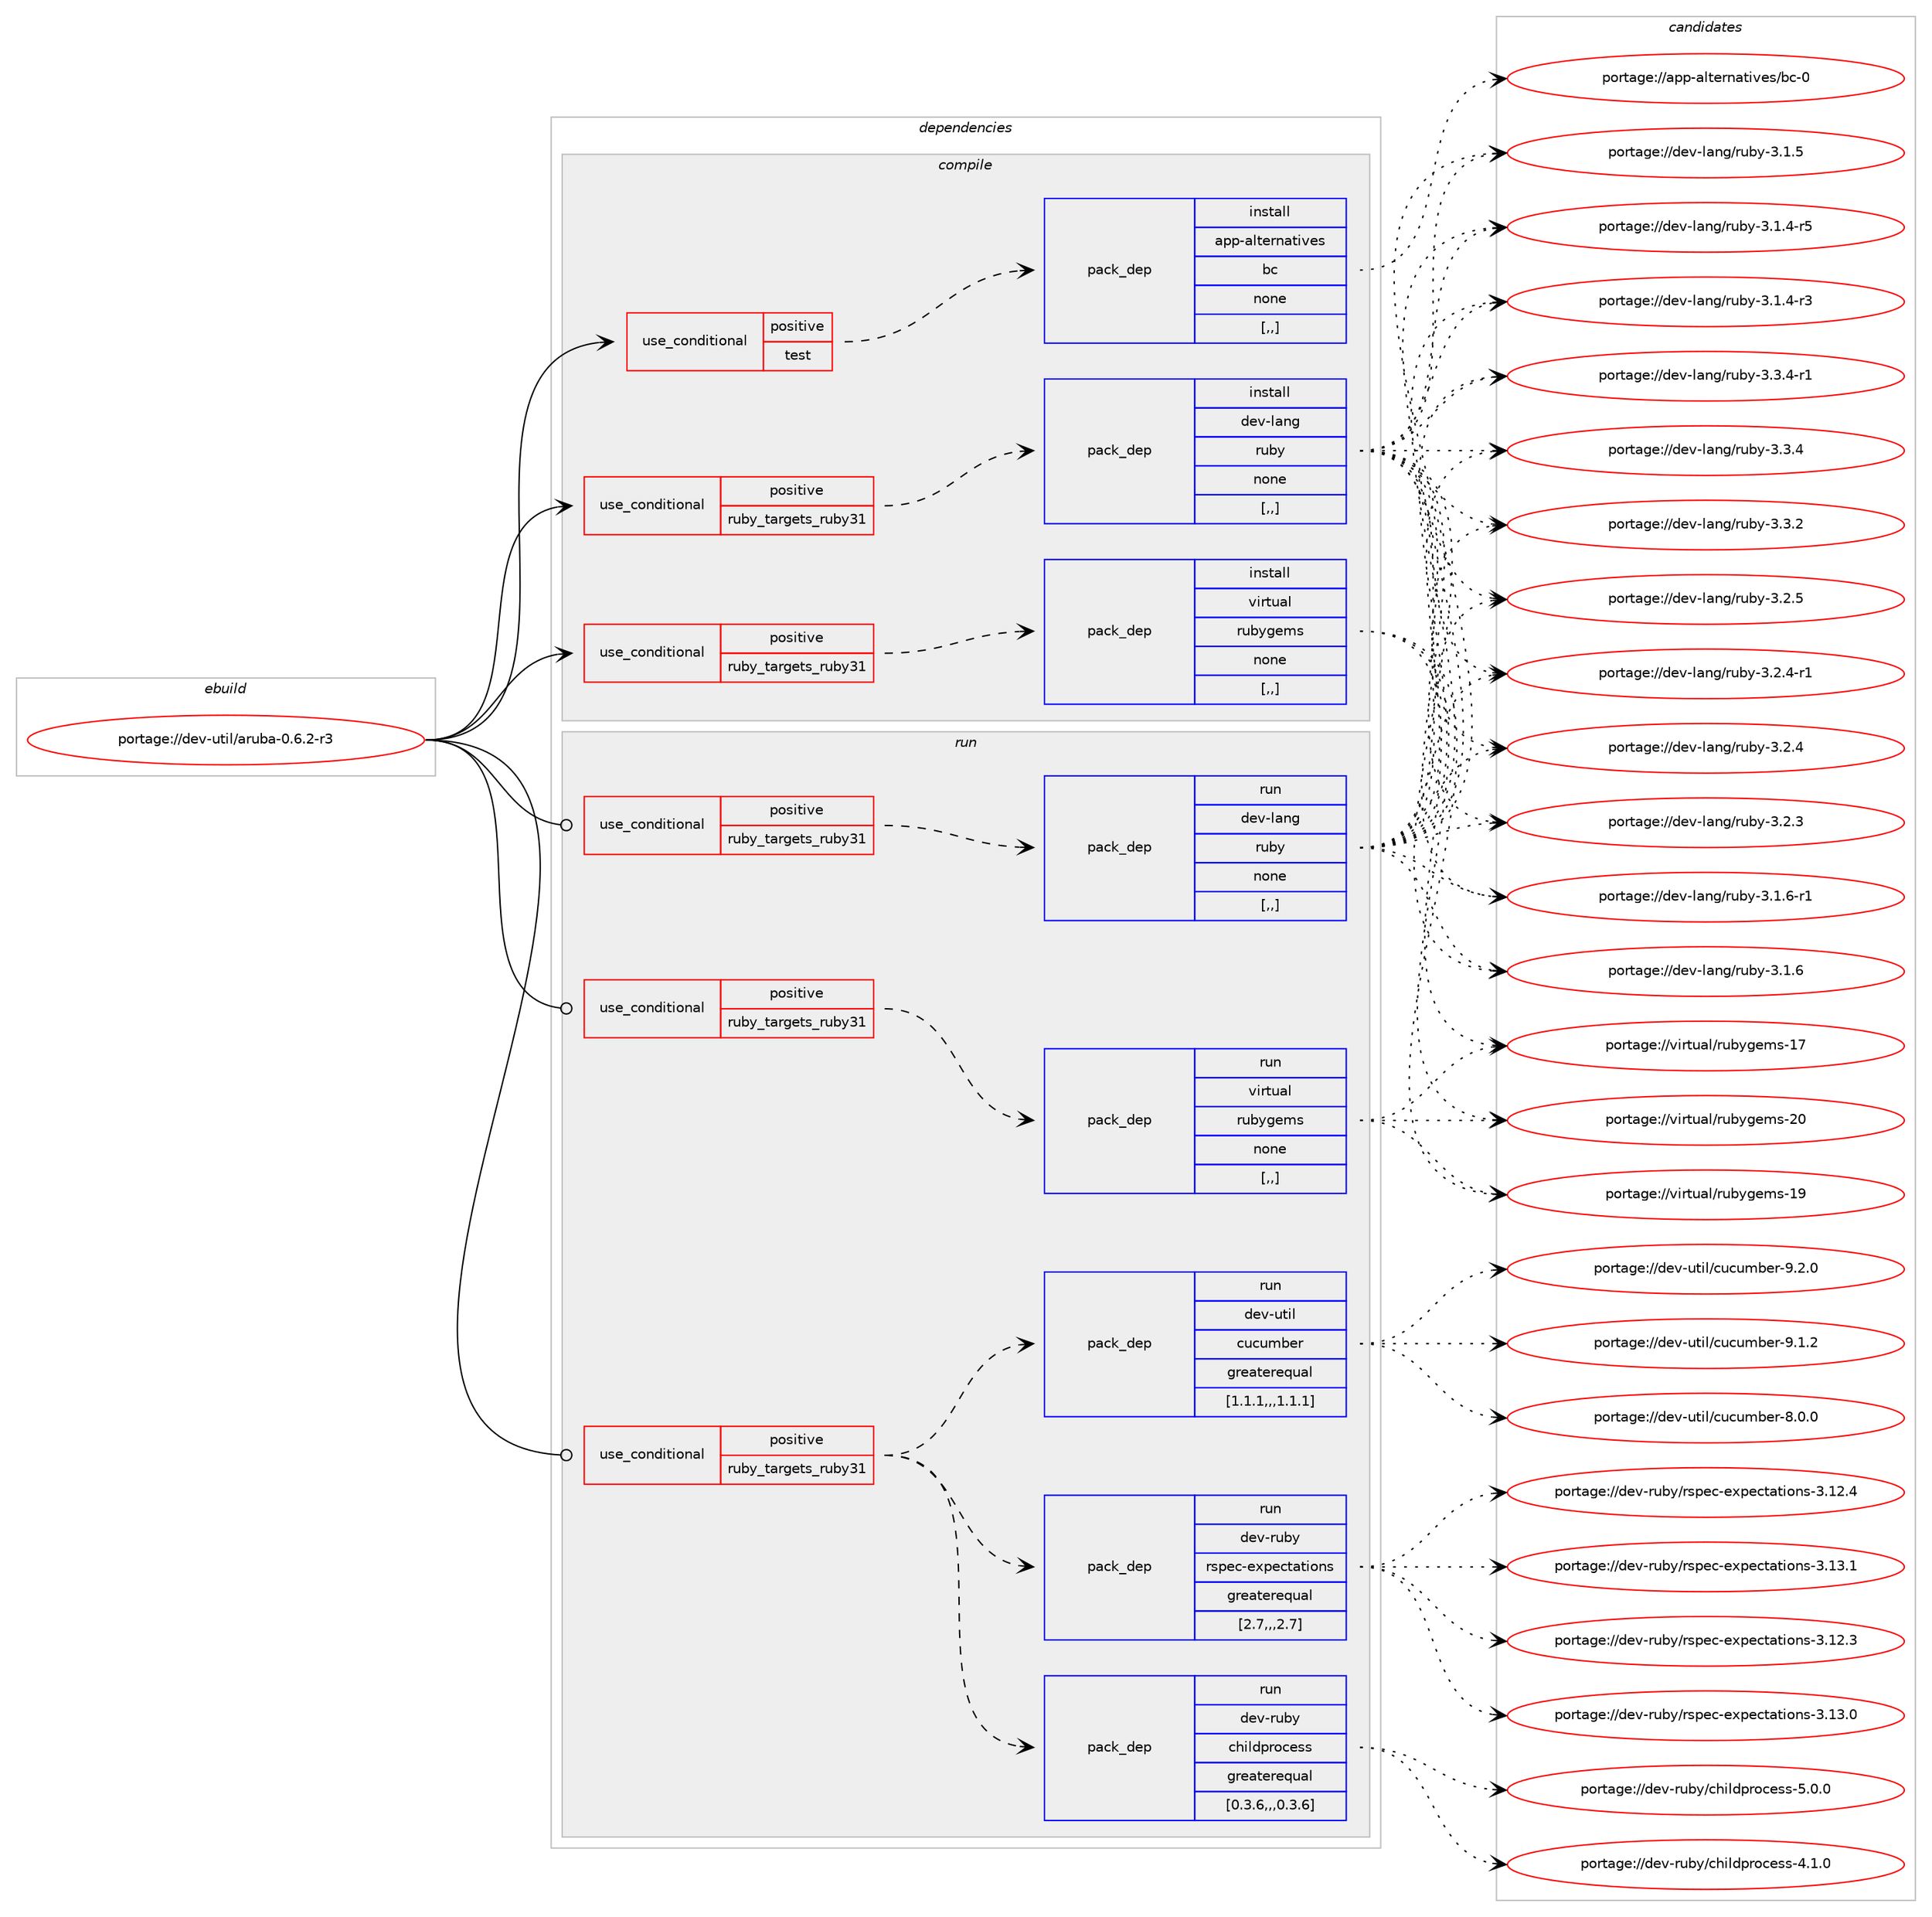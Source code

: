 digraph prolog {

# *************
# Graph options
# *************

newrank=true;
concentrate=true;
compound=true;
graph [rankdir=LR,fontname=Helvetica,fontsize=10,ranksep=1.5];#, ranksep=2.5, nodesep=0.2];
edge  [arrowhead=vee];
node  [fontname=Helvetica,fontsize=10];

# **********
# The ebuild
# **********

subgraph cluster_leftcol {
color=gray;
label=<<i>ebuild</i>>;
id [label="portage://dev-util/aruba-0.6.2-r3", color=red, width=4, href="../dev-util/aruba-0.6.2-r3.svg"];
}

# ****************
# The dependencies
# ****************

subgraph cluster_midcol {
color=gray;
label=<<i>dependencies</i>>;
subgraph cluster_compile {
fillcolor="#eeeeee";
style=filled;
label=<<i>compile</i>>;
subgraph cond59153 {
dependency210336 [label=<<TABLE BORDER="0" CELLBORDER="1" CELLSPACING="0" CELLPADDING="4"><TR><TD ROWSPAN="3" CELLPADDING="10">use_conditional</TD></TR><TR><TD>positive</TD></TR><TR><TD>ruby_targets_ruby31</TD></TR></TABLE>>, shape=none, color=red];
subgraph pack149791 {
dependency210337 [label=<<TABLE BORDER="0" CELLBORDER="1" CELLSPACING="0" CELLPADDING="4" WIDTH="220"><TR><TD ROWSPAN="6" CELLPADDING="30">pack_dep</TD></TR><TR><TD WIDTH="110">install</TD></TR><TR><TD>dev-lang</TD></TR><TR><TD>ruby</TD></TR><TR><TD>none</TD></TR><TR><TD>[,,]</TD></TR></TABLE>>, shape=none, color=blue];
}
dependency210336:e -> dependency210337:w [weight=20,style="dashed",arrowhead="vee"];
}
id:e -> dependency210336:w [weight=20,style="solid",arrowhead="vee"];
subgraph cond59154 {
dependency210338 [label=<<TABLE BORDER="0" CELLBORDER="1" CELLSPACING="0" CELLPADDING="4"><TR><TD ROWSPAN="3" CELLPADDING="10">use_conditional</TD></TR><TR><TD>positive</TD></TR><TR><TD>ruby_targets_ruby31</TD></TR></TABLE>>, shape=none, color=red];
subgraph pack149792 {
dependency210339 [label=<<TABLE BORDER="0" CELLBORDER="1" CELLSPACING="0" CELLPADDING="4" WIDTH="220"><TR><TD ROWSPAN="6" CELLPADDING="30">pack_dep</TD></TR><TR><TD WIDTH="110">install</TD></TR><TR><TD>virtual</TD></TR><TR><TD>rubygems</TD></TR><TR><TD>none</TD></TR><TR><TD>[,,]</TD></TR></TABLE>>, shape=none, color=blue];
}
dependency210338:e -> dependency210339:w [weight=20,style="dashed",arrowhead="vee"];
}
id:e -> dependency210338:w [weight=20,style="solid",arrowhead="vee"];
subgraph cond59155 {
dependency210340 [label=<<TABLE BORDER="0" CELLBORDER="1" CELLSPACING="0" CELLPADDING="4"><TR><TD ROWSPAN="3" CELLPADDING="10">use_conditional</TD></TR><TR><TD>positive</TD></TR><TR><TD>test</TD></TR></TABLE>>, shape=none, color=red];
subgraph pack149793 {
dependency210341 [label=<<TABLE BORDER="0" CELLBORDER="1" CELLSPACING="0" CELLPADDING="4" WIDTH="220"><TR><TD ROWSPAN="6" CELLPADDING="30">pack_dep</TD></TR><TR><TD WIDTH="110">install</TD></TR><TR><TD>app-alternatives</TD></TR><TR><TD>bc</TD></TR><TR><TD>none</TD></TR><TR><TD>[,,]</TD></TR></TABLE>>, shape=none, color=blue];
}
dependency210340:e -> dependency210341:w [weight=20,style="dashed",arrowhead="vee"];
}
id:e -> dependency210340:w [weight=20,style="solid",arrowhead="vee"];
}
subgraph cluster_compileandrun {
fillcolor="#eeeeee";
style=filled;
label=<<i>compile and run</i>>;
}
subgraph cluster_run {
fillcolor="#eeeeee";
style=filled;
label=<<i>run</i>>;
subgraph cond59156 {
dependency210342 [label=<<TABLE BORDER="0" CELLBORDER="1" CELLSPACING="0" CELLPADDING="4"><TR><TD ROWSPAN="3" CELLPADDING="10">use_conditional</TD></TR><TR><TD>positive</TD></TR><TR><TD>ruby_targets_ruby31</TD></TR></TABLE>>, shape=none, color=red];
subgraph pack149794 {
dependency210343 [label=<<TABLE BORDER="0" CELLBORDER="1" CELLSPACING="0" CELLPADDING="4" WIDTH="220"><TR><TD ROWSPAN="6" CELLPADDING="30">pack_dep</TD></TR><TR><TD WIDTH="110">run</TD></TR><TR><TD>dev-lang</TD></TR><TR><TD>ruby</TD></TR><TR><TD>none</TD></TR><TR><TD>[,,]</TD></TR></TABLE>>, shape=none, color=blue];
}
dependency210342:e -> dependency210343:w [weight=20,style="dashed",arrowhead="vee"];
}
id:e -> dependency210342:w [weight=20,style="solid",arrowhead="odot"];
subgraph cond59157 {
dependency210344 [label=<<TABLE BORDER="0" CELLBORDER="1" CELLSPACING="0" CELLPADDING="4"><TR><TD ROWSPAN="3" CELLPADDING="10">use_conditional</TD></TR><TR><TD>positive</TD></TR><TR><TD>ruby_targets_ruby31</TD></TR></TABLE>>, shape=none, color=red];
subgraph pack149795 {
dependency210345 [label=<<TABLE BORDER="0" CELLBORDER="1" CELLSPACING="0" CELLPADDING="4" WIDTH="220"><TR><TD ROWSPAN="6" CELLPADDING="30">pack_dep</TD></TR><TR><TD WIDTH="110">run</TD></TR><TR><TD>dev-ruby</TD></TR><TR><TD>childprocess</TD></TR><TR><TD>greaterequal</TD></TR><TR><TD>[0.3.6,,,0.3.6]</TD></TR></TABLE>>, shape=none, color=blue];
}
dependency210344:e -> dependency210345:w [weight=20,style="dashed",arrowhead="vee"];
subgraph pack149796 {
dependency210346 [label=<<TABLE BORDER="0" CELLBORDER="1" CELLSPACING="0" CELLPADDING="4" WIDTH="220"><TR><TD ROWSPAN="6" CELLPADDING="30">pack_dep</TD></TR><TR><TD WIDTH="110">run</TD></TR><TR><TD>dev-ruby</TD></TR><TR><TD>rspec-expectations</TD></TR><TR><TD>greaterequal</TD></TR><TR><TD>[2.7,,,2.7]</TD></TR></TABLE>>, shape=none, color=blue];
}
dependency210344:e -> dependency210346:w [weight=20,style="dashed",arrowhead="vee"];
subgraph pack149797 {
dependency210347 [label=<<TABLE BORDER="0" CELLBORDER="1" CELLSPACING="0" CELLPADDING="4" WIDTH="220"><TR><TD ROWSPAN="6" CELLPADDING="30">pack_dep</TD></TR><TR><TD WIDTH="110">run</TD></TR><TR><TD>dev-util</TD></TR><TR><TD>cucumber</TD></TR><TR><TD>greaterequal</TD></TR><TR><TD>[1.1.1,,,1.1.1]</TD></TR></TABLE>>, shape=none, color=blue];
}
dependency210344:e -> dependency210347:w [weight=20,style="dashed",arrowhead="vee"];
}
id:e -> dependency210344:w [weight=20,style="solid",arrowhead="odot"];
subgraph cond59158 {
dependency210348 [label=<<TABLE BORDER="0" CELLBORDER="1" CELLSPACING="0" CELLPADDING="4"><TR><TD ROWSPAN="3" CELLPADDING="10">use_conditional</TD></TR><TR><TD>positive</TD></TR><TR><TD>ruby_targets_ruby31</TD></TR></TABLE>>, shape=none, color=red];
subgraph pack149798 {
dependency210349 [label=<<TABLE BORDER="0" CELLBORDER="1" CELLSPACING="0" CELLPADDING="4" WIDTH="220"><TR><TD ROWSPAN="6" CELLPADDING="30">pack_dep</TD></TR><TR><TD WIDTH="110">run</TD></TR><TR><TD>virtual</TD></TR><TR><TD>rubygems</TD></TR><TR><TD>none</TD></TR><TR><TD>[,,]</TD></TR></TABLE>>, shape=none, color=blue];
}
dependency210348:e -> dependency210349:w [weight=20,style="dashed",arrowhead="vee"];
}
id:e -> dependency210348:w [weight=20,style="solid",arrowhead="odot"];
}
}

# **************
# The candidates
# **************

subgraph cluster_choices {
rank=same;
color=gray;
label=<<i>candidates</i>>;

subgraph choice149791 {
color=black;
nodesep=1;
choice100101118451089711010347114117981214551465146524511449 [label="portage://dev-lang/ruby-3.3.4-r1", color=red, width=4,href="../dev-lang/ruby-3.3.4-r1.svg"];
choice10010111845108971101034711411798121455146514652 [label="portage://dev-lang/ruby-3.3.4", color=red, width=4,href="../dev-lang/ruby-3.3.4.svg"];
choice10010111845108971101034711411798121455146514650 [label="portage://dev-lang/ruby-3.3.2", color=red, width=4,href="../dev-lang/ruby-3.3.2.svg"];
choice10010111845108971101034711411798121455146504653 [label="portage://dev-lang/ruby-3.2.5", color=red, width=4,href="../dev-lang/ruby-3.2.5.svg"];
choice100101118451089711010347114117981214551465046524511449 [label="portage://dev-lang/ruby-3.2.4-r1", color=red, width=4,href="../dev-lang/ruby-3.2.4-r1.svg"];
choice10010111845108971101034711411798121455146504652 [label="portage://dev-lang/ruby-3.2.4", color=red, width=4,href="../dev-lang/ruby-3.2.4.svg"];
choice10010111845108971101034711411798121455146504651 [label="portage://dev-lang/ruby-3.2.3", color=red, width=4,href="../dev-lang/ruby-3.2.3.svg"];
choice100101118451089711010347114117981214551464946544511449 [label="portage://dev-lang/ruby-3.1.6-r1", color=red, width=4,href="../dev-lang/ruby-3.1.6-r1.svg"];
choice10010111845108971101034711411798121455146494654 [label="portage://dev-lang/ruby-3.1.6", color=red, width=4,href="../dev-lang/ruby-3.1.6.svg"];
choice10010111845108971101034711411798121455146494653 [label="portage://dev-lang/ruby-3.1.5", color=red, width=4,href="../dev-lang/ruby-3.1.5.svg"];
choice100101118451089711010347114117981214551464946524511453 [label="portage://dev-lang/ruby-3.1.4-r5", color=red, width=4,href="../dev-lang/ruby-3.1.4-r5.svg"];
choice100101118451089711010347114117981214551464946524511451 [label="portage://dev-lang/ruby-3.1.4-r3", color=red, width=4,href="../dev-lang/ruby-3.1.4-r3.svg"];
dependency210337:e -> choice100101118451089711010347114117981214551465146524511449:w [style=dotted,weight="100"];
dependency210337:e -> choice10010111845108971101034711411798121455146514652:w [style=dotted,weight="100"];
dependency210337:e -> choice10010111845108971101034711411798121455146514650:w [style=dotted,weight="100"];
dependency210337:e -> choice10010111845108971101034711411798121455146504653:w [style=dotted,weight="100"];
dependency210337:e -> choice100101118451089711010347114117981214551465046524511449:w [style=dotted,weight="100"];
dependency210337:e -> choice10010111845108971101034711411798121455146504652:w [style=dotted,weight="100"];
dependency210337:e -> choice10010111845108971101034711411798121455146504651:w [style=dotted,weight="100"];
dependency210337:e -> choice100101118451089711010347114117981214551464946544511449:w [style=dotted,weight="100"];
dependency210337:e -> choice10010111845108971101034711411798121455146494654:w [style=dotted,weight="100"];
dependency210337:e -> choice10010111845108971101034711411798121455146494653:w [style=dotted,weight="100"];
dependency210337:e -> choice100101118451089711010347114117981214551464946524511453:w [style=dotted,weight="100"];
dependency210337:e -> choice100101118451089711010347114117981214551464946524511451:w [style=dotted,weight="100"];
}
subgraph choice149792 {
color=black;
nodesep=1;
choice118105114116117971084711411798121103101109115455048 [label="portage://virtual/rubygems-20", color=red, width=4,href="../virtual/rubygems-20.svg"];
choice118105114116117971084711411798121103101109115454957 [label="portage://virtual/rubygems-19", color=red, width=4,href="../virtual/rubygems-19.svg"];
choice118105114116117971084711411798121103101109115454955 [label="portage://virtual/rubygems-17", color=red, width=4,href="../virtual/rubygems-17.svg"];
dependency210339:e -> choice118105114116117971084711411798121103101109115455048:w [style=dotted,weight="100"];
dependency210339:e -> choice118105114116117971084711411798121103101109115454957:w [style=dotted,weight="100"];
dependency210339:e -> choice118105114116117971084711411798121103101109115454955:w [style=dotted,weight="100"];
}
subgraph choice149793 {
color=black;
nodesep=1;
choice971121124597108116101114110971161051181011154798994548 [label="portage://app-alternatives/bc-0", color=red, width=4,href="../app-alternatives/bc-0.svg"];
dependency210341:e -> choice971121124597108116101114110971161051181011154798994548:w [style=dotted,weight="100"];
}
subgraph choice149794 {
color=black;
nodesep=1;
choice100101118451089711010347114117981214551465146524511449 [label="portage://dev-lang/ruby-3.3.4-r1", color=red, width=4,href="../dev-lang/ruby-3.3.4-r1.svg"];
choice10010111845108971101034711411798121455146514652 [label="portage://dev-lang/ruby-3.3.4", color=red, width=4,href="../dev-lang/ruby-3.3.4.svg"];
choice10010111845108971101034711411798121455146514650 [label="portage://dev-lang/ruby-3.3.2", color=red, width=4,href="../dev-lang/ruby-3.3.2.svg"];
choice10010111845108971101034711411798121455146504653 [label="portage://dev-lang/ruby-3.2.5", color=red, width=4,href="../dev-lang/ruby-3.2.5.svg"];
choice100101118451089711010347114117981214551465046524511449 [label="portage://dev-lang/ruby-3.2.4-r1", color=red, width=4,href="../dev-lang/ruby-3.2.4-r1.svg"];
choice10010111845108971101034711411798121455146504652 [label="portage://dev-lang/ruby-3.2.4", color=red, width=4,href="../dev-lang/ruby-3.2.4.svg"];
choice10010111845108971101034711411798121455146504651 [label="portage://dev-lang/ruby-3.2.3", color=red, width=4,href="../dev-lang/ruby-3.2.3.svg"];
choice100101118451089711010347114117981214551464946544511449 [label="portage://dev-lang/ruby-3.1.6-r1", color=red, width=4,href="../dev-lang/ruby-3.1.6-r1.svg"];
choice10010111845108971101034711411798121455146494654 [label="portage://dev-lang/ruby-3.1.6", color=red, width=4,href="../dev-lang/ruby-3.1.6.svg"];
choice10010111845108971101034711411798121455146494653 [label="portage://dev-lang/ruby-3.1.5", color=red, width=4,href="../dev-lang/ruby-3.1.5.svg"];
choice100101118451089711010347114117981214551464946524511453 [label="portage://dev-lang/ruby-3.1.4-r5", color=red, width=4,href="../dev-lang/ruby-3.1.4-r5.svg"];
choice100101118451089711010347114117981214551464946524511451 [label="portage://dev-lang/ruby-3.1.4-r3", color=red, width=4,href="../dev-lang/ruby-3.1.4-r3.svg"];
dependency210343:e -> choice100101118451089711010347114117981214551465146524511449:w [style=dotted,weight="100"];
dependency210343:e -> choice10010111845108971101034711411798121455146514652:w [style=dotted,weight="100"];
dependency210343:e -> choice10010111845108971101034711411798121455146514650:w [style=dotted,weight="100"];
dependency210343:e -> choice10010111845108971101034711411798121455146504653:w [style=dotted,weight="100"];
dependency210343:e -> choice100101118451089711010347114117981214551465046524511449:w [style=dotted,weight="100"];
dependency210343:e -> choice10010111845108971101034711411798121455146504652:w [style=dotted,weight="100"];
dependency210343:e -> choice10010111845108971101034711411798121455146504651:w [style=dotted,weight="100"];
dependency210343:e -> choice100101118451089711010347114117981214551464946544511449:w [style=dotted,weight="100"];
dependency210343:e -> choice10010111845108971101034711411798121455146494654:w [style=dotted,weight="100"];
dependency210343:e -> choice10010111845108971101034711411798121455146494653:w [style=dotted,weight="100"];
dependency210343:e -> choice100101118451089711010347114117981214551464946524511453:w [style=dotted,weight="100"];
dependency210343:e -> choice100101118451089711010347114117981214551464946524511451:w [style=dotted,weight="100"];
}
subgraph choice149795 {
color=black;
nodesep=1;
choice1001011184511411798121479910410510810011211411199101115115455346484648 [label="portage://dev-ruby/childprocess-5.0.0", color=red, width=4,href="../dev-ruby/childprocess-5.0.0.svg"];
choice1001011184511411798121479910410510810011211411199101115115455246494648 [label="portage://dev-ruby/childprocess-4.1.0", color=red, width=4,href="../dev-ruby/childprocess-4.1.0.svg"];
dependency210345:e -> choice1001011184511411798121479910410510810011211411199101115115455346484648:w [style=dotted,weight="100"];
dependency210345:e -> choice1001011184511411798121479910410510810011211411199101115115455246494648:w [style=dotted,weight="100"];
}
subgraph choice149796 {
color=black;
nodesep=1;
choice1001011184511411798121471141151121019945101120112101991169711610511111011545514649514649 [label="portage://dev-ruby/rspec-expectations-3.13.1", color=red, width=4,href="../dev-ruby/rspec-expectations-3.13.1.svg"];
choice1001011184511411798121471141151121019945101120112101991169711610511111011545514649514648 [label="portage://dev-ruby/rspec-expectations-3.13.0", color=red, width=4,href="../dev-ruby/rspec-expectations-3.13.0.svg"];
choice1001011184511411798121471141151121019945101120112101991169711610511111011545514649504652 [label="portage://dev-ruby/rspec-expectations-3.12.4", color=red, width=4,href="../dev-ruby/rspec-expectations-3.12.4.svg"];
choice1001011184511411798121471141151121019945101120112101991169711610511111011545514649504651 [label="portage://dev-ruby/rspec-expectations-3.12.3", color=red, width=4,href="../dev-ruby/rspec-expectations-3.12.3.svg"];
dependency210346:e -> choice1001011184511411798121471141151121019945101120112101991169711610511111011545514649514649:w [style=dotted,weight="100"];
dependency210346:e -> choice1001011184511411798121471141151121019945101120112101991169711610511111011545514649514648:w [style=dotted,weight="100"];
dependency210346:e -> choice1001011184511411798121471141151121019945101120112101991169711610511111011545514649504652:w [style=dotted,weight="100"];
dependency210346:e -> choice1001011184511411798121471141151121019945101120112101991169711610511111011545514649504651:w [style=dotted,weight="100"];
}
subgraph choice149797 {
color=black;
nodesep=1;
choice1001011184511711610510847991179911710998101114455746504648 [label="portage://dev-util/cucumber-9.2.0", color=red, width=4,href="../dev-util/cucumber-9.2.0.svg"];
choice1001011184511711610510847991179911710998101114455746494650 [label="portage://dev-util/cucumber-9.1.2", color=red, width=4,href="../dev-util/cucumber-9.1.2.svg"];
choice1001011184511711610510847991179911710998101114455646484648 [label="portage://dev-util/cucumber-8.0.0", color=red, width=4,href="../dev-util/cucumber-8.0.0.svg"];
dependency210347:e -> choice1001011184511711610510847991179911710998101114455746504648:w [style=dotted,weight="100"];
dependency210347:e -> choice1001011184511711610510847991179911710998101114455746494650:w [style=dotted,weight="100"];
dependency210347:e -> choice1001011184511711610510847991179911710998101114455646484648:w [style=dotted,weight="100"];
}
subgraph choice149798 {
color=black;
nodesep=1;
choice118105114116117971084711411798121103101109115455048 [label="portage://virtual/rubygems-20", color=red, width=4,href="../virtual/rubygems-20.svg"];
choice118105114116117971084711411798121103101109115454957 [label="portage://virtual/rubygems-19", color=red, width=4,href="../virtual/rubygems-19.svg"];
choice118105114116117971084711411798121103101109115454955 [label="portage://virtual/rubygems-17", color=red, width=4,href="../virtual/rubygems-17.svg"];
dependency210349:e -> choice118105114116117971084711411798121103101109115455048:w [style=dotted,weight="100"];
dependency210349:e -> choice118105114116117971084711411798121103101109115454957:w [style=dotted,weight="100"];
dependency210349:e -> choice118105114116117971084711411798121103101109115454955:w [style=dotted,weight="100"];
}
}

}
